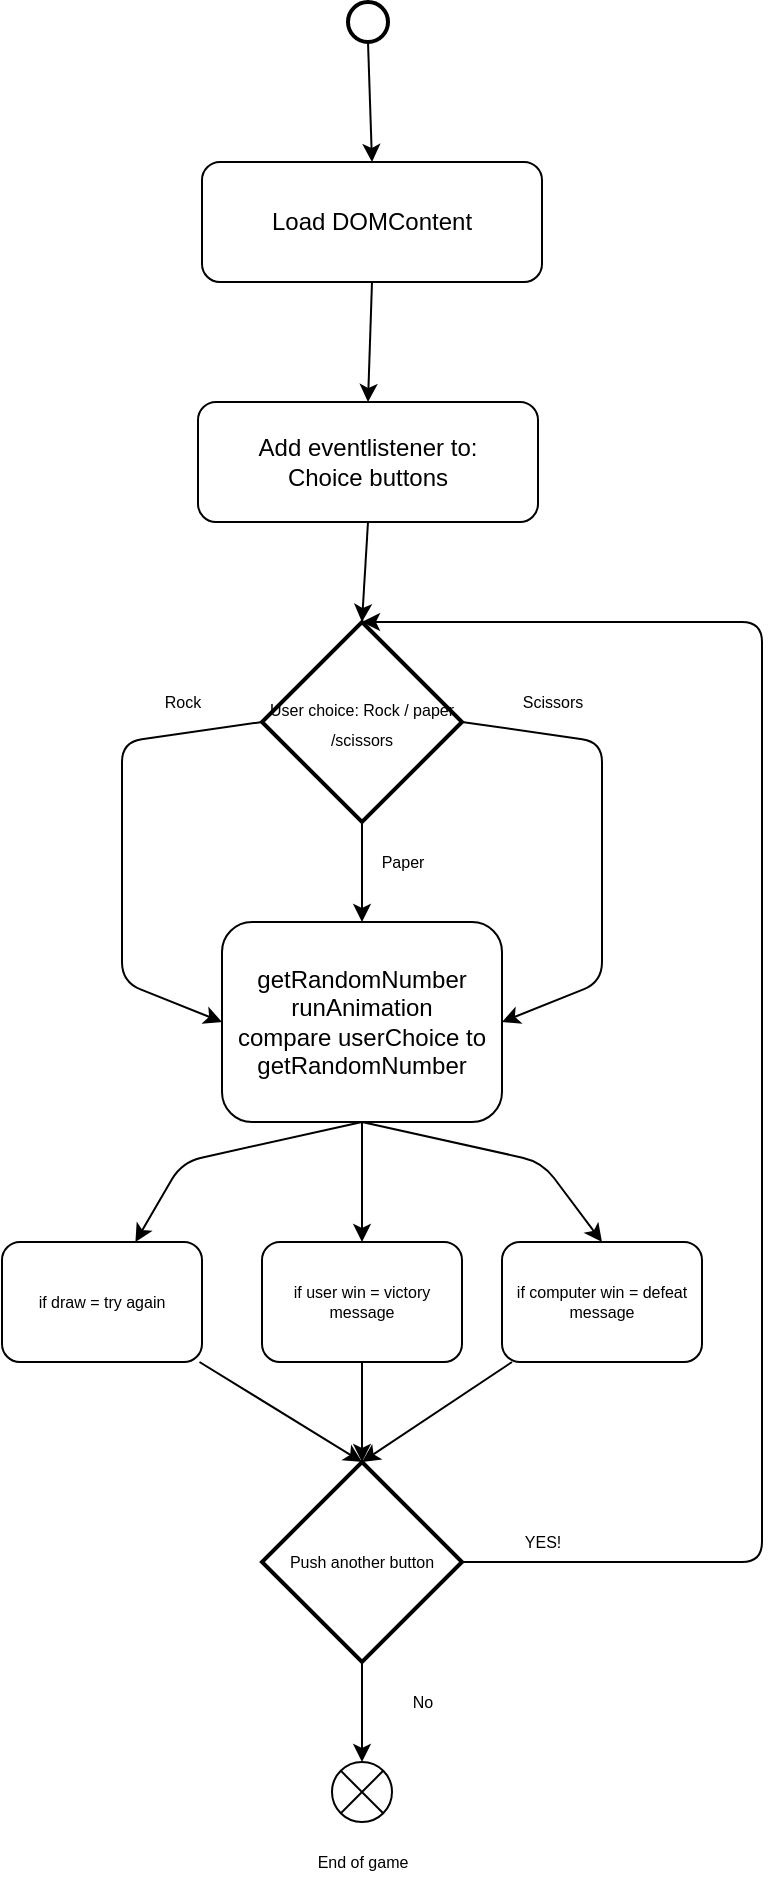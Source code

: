 <mxfile>
    <diagram id="C5RBs43oDa-KdzZeNtuy" name="Page-1">
        <mxGraphModel dx="757" dy="567" grid="1" gridSize="10" guides="1" tooltips="1" connect="1" arrows="1" fold="1" page="1" pageScale="1" pageWidth="827" pageHeight="1169" math="0" shadow="0">
            <root>
                <mxCell id="WIyWlLk6GJQsqaUBKTNV-0"/>
                <mxCell id="WIyWlLk6GJQsqaUBKTNV-1" parent="WIyWlLk6GJQsqaUBKTNV-0"/>
                <mxCell id="14" style="edgeStyle=none;html=1;exitX=0.5;exitY=1;exitDx=0;exitDy=0;exitPerimeter=0;entryX=0.5;entryY=0;entryDx=0;entryDy=0;" parent="WIyWlLk6GJQsqaUBKTNV-1" source="0" target="2" edge="1">
                    <mxGeometry relative="1" as="geometry"/>
                </mxCell>
                <mxCell id="0" value="" style="strokeWidth=2;html=1;shape=mxgraph.flowchart.start_2;whiteSpace=wrap;" parent="WIyWlLk6GJQsqaUBKTNV-1" vertex="1">
                    <mxGeometry x="393" y="70" width="20" height="20" as="geometry"/>
                </mxCell>
                <mxCell id="15" style="edgeStyle=none;html=1;exitX=0.5;exitY=1;exitDx=0;exitDy=0;entryX=0.5;entryY=0;entryDx=0;entryDy=0;" parent="WIyWlLk6GJQsqaUBKTNV-1" source="2" target="4" edge="1">
                    <mxGeometry relative="1" as="geometry"/>
                </mxCell>
                <mxCell id="2" value="Load DOMContent" style="rounded=1;whiteSpace=wrap;html=1;" parent="WIyWlLk6GJQsqaUBKTNV-1" vertex="1">
                    <mxGeometry x="320" y="150" width="170" height="60" as="geometry"/>
                </mxCell>
                <mxCell id="16" style="edgeStyle=none;html=1;exitX=0.5;exitY=1;exitDx=0;exitDy=0;entryX=0.5;entryY=0;entryDx=0;entryDy=0;entryPerimeter=0;" parent="WIyWlLk6GJQsqaUBKTNV-1" source="4" target="5" edge="1">
                    <mxGeometry relative="1" as="geometry"/>
                </mxCell>
                <mxCell id="4" value="Add eventlistener to:&lt;br&gt;Choice buttons" style="rounded=1;whiteSpace=wrap;html=1;" parent="WIyWlLk6GJQsqaUBKTNV-1" vertex="1">
                    <mxGeometry x="318" y="270" width="170" height="60" as="geometry"/>
                </mxCell>
                <mxCell id="17" style="edgeStyle=none;html=1;exitX=0;exitY=0.5;exitDx=0;exitDy=0;exitPerimeter=0;entryX=0;entryY=0.5;entryDx=0;entryDy=0;" parent="WIyWlLk6GJQsqaUBKTNV-1" source="5" target="12" edge="1">
                    <mxGeometry relative="1" as="geometry">
                        <Array as="points">
                            <mxPoint x="280" y="440"/>
                            <mxPoint x="280" y="560"/>
                        </Array>
                    </mxGeometry>
                </mxCell>
                <mxCell id="18" style="edgeStyle=none;html=1;exitX=1;exitY=0.5;exitDx=0;exitDy=0;exitPerimeter=0;entryX=1;entryY=0.5;entryDx=0;entryDy=0;" parent="WIyWlLk6GJQsqaUBKTNV-1" source="5" target="12" edge="1">
                    <mxGeometry relative="1" as="geometry">
                        <Array as="points">
                            <mxPoint x="520" y="440"/>
                            <mxPoint x="520" y="560"/>
                        </Array>
                    </mxGeometry>
                </mxCell>
                <mxCell id="19" style="edgeStyle=none;html=1;exitX=0.5;exitY=1;exitDx=0;exitDy=0;exitPerimeter=0;entryX=0.5;entryY=0;entryDx=0;entryDy=0;" parent="WIyWlLk6GJQsqaUBKTNV-1" source="5" target="12" edge="1">
                    <mxGeometry relative="1" as="geometry"/>
                </mxCell>
                <mxCell id="5" value="&lt;font style=&quot;font-size: 8px;&quot;&gt;User choice: Rock / paper /scissors&lt;/font&gt;" style="strokeWidth=2;html=1;shape=mxgraph.flowchart.decision;whiteSpace=wrap;" parent="WIyWlLk6GJQsqaUBKTNV-1" vertex="1">
                    <mxGeometry x="350" y="380" width="100" height="100" as="geometry"/>
                </mxCell>
                <mxCell id="21" style="edgeStyle=none;html=1;fontSize=8;entryX=0.5;entryY=0;entryDx=0;entryDy=0;" parent="WIyWlLk6GJQsqaUBKTNV-1" source="12" target="39" edge="1">
                    <mxGeometry relative="1" as="geometry">
                        <mxPoint x="400" y="680" as="targetPoint"/>
                    </mxGeometry>
                </mxCell>
                <mxCell id="35" style="edgeStyle=none;html=1;exitX=0.5;exitY=1;exitDx=0;exitDy=0;fontSize=8;entryX=0.5;entryY=0;entryDx=0;entryDy=0;" parent="WIyWlLk6GJQsqaUBKTNV-1" source="12" target="40" edge="1">
                    <mxGeometry relative="1" as="geometry">
                        <mxPoint x="500" y="680" as="targetPoint"/>
                        <Array as="points">
                            <mxPoint x="490" y="650"/>
                        </Array>
                    </mxGeometry>
                </mxCell>
                <mxCell id="36" style="edgeStyle=none;html=1;exitX=0.5;exitY=1;exitDx=0;exitDy=0;fontSize=8;entryX=0.667;entryY=0;entryDx=0;entryDy=0;entryPerimeter=0;" parent="WIyWlLk6GJQsqaUBKTNV-1" source="12" target="37" edge="1">
                    <mxGeometry relative="1" as="geometry">
                        <mxPoint x="300" y="680" as="targetPoint"/>
                        <Array as="points">
                            <mxPoint x="310" y="650"/>
                        </Array>
                    </mxGeometry>
                </mxCell>
                <mxCell id="12" value="getRandomNumber&lt;br&gt;runAnimation&lt;br&gt;compare userChoice to getRandomNumber" style="rounded=1;whiteSpace=wrap;html=1;" parent="WIyWlLk6GJQsqaUBKTNV-1" vertex="1">
                    <mxGeometry x="330" y="530" width="140" height="100" as="geometry"/>
                </mxCell>
                <mxCell id="28" style="edgeStyle=none;html=1;entryX=0.5;entryY=0;entryDx=0;entryDy=0;entryPerimeter=0;fontSize=8;" parent="WIyWlLk6GJQsqaUBKTNV-1" source="23" target="5" edge="1">
                    <mxGeometry relative="1" as="geometry">
                        <Array as="points">
                            <mxPoint x="600" y="850"/>
                            <mxPoint x="600" y="380"/>
                        </Array>
                    </mxGeometry>
                </mxCell>
                <mxCell id="30" style="edgeStyle=none;html=1;fontSize=8;" parent="WIyWlLk6GJQsqaUBKTNV-1" source="23" edge="1">
                    <mxGeometry relative="1" as="geometry">
                        <mxPoint x="400" y="950" as="targetPoint"/>
                    </mxGeometry>
                </mxCell>
                <mxCell id="23" value="Push another button" style="strokeWidth=2;html=1;shape=mxgraph.flowchart.decision;whiteSpace=wrap;fontSize=8;" parent="WIyWlLk6GJQsqaUBKTNV-1" vertex="1">
                    <mxGeometry x="350" y="800" width="100" height="100" as="geometry"/>
                </mxCell>
                <mxCell id="24" value="Rock" style="text;html=1;align=center;verticalAlign=middle;resizable=0;points=[];autosize=1;strokeColor=none;fillColor=none;fontSize=8;" parent="WIyWlLk6GJQsqaUBKTNV-1" vertex="1">
                    <mxGeometry x="290" y="410" width="40" height="20" as="geometry"/>
                </mxCell>
                <mxCell id="25" value="Paper" style="text;html=1;align=center;verticalAlign=middle;resizable=0;points=[];autosize=1;strokeColor=none;fillColor=none;fontSize=8;" parent="WIyWlLk6GJQsqaUBKTNV-1" vertex="1">
                    <mxGeometry x="400" y="490" width="40" height="20" as="geometry"/>
                </mxCell>
                <mxCell id="26" value="Scissors" style="text;html=1;align=center;verticalAlign=middle;resizable=0;points=[];autosize=1;strokeColor=none;fillColor=none;fontSize=8;" parent="WIyWlLk6GJQsqaUBKTNV-1" vertex="1">
                    <mxGeometry x="470" y="410" width="50" height="20" as="geometry"/>
                </mxCell>
                <mxCell id="29" value="YES!" style="text;html=1;align=center;verticalAlign=middle;resizable=0;points=[];autosize=1;strokeColor=none;fillColor=none;fontSize=8;" parent="WIyWlLk6GJQsqaUBKTNV-1" vertex="1">
                    <mxGeometry x="470" y="830" width="40" height="20" as="geometry"/>
                </mxCell>
                <mxCell id="32" value="" style="verticalLabelPosition=bottom;verticalAlign=top;html=1;shape=mxgraph.flowchart.or;fontSize=8;" parent="WIyWlLk6GJQsqaUBKTNV-1" vertex="1">
                    <mxGeometry x="385" y="950" width="30" height="30" as="geometry"/>
                </mxCell>
                <mxCell id="33" value="No" style="text;html=1;align=center;verticalAlign=middle;resizable=0;points=[];autosize=1;strokeColor=none;fillColor=none;fontSize=8;" parent="WIyWlLk6GJQsqaUBKTNV-1" vertex="1">
                    <mxGeometry x="415" y="910" width="30" height="20" as="geometry"/>
                </mxCell>
                <mxCell id="34" value="End of game" style="text;html=1;align=center;verticalAlign=middle;resizable=0;points=[];autosize=1;strokeColor=none;fillColor=none;fontSize=8;" parent="WIyWlLk6GJQsqaUBKTNV-1" vertex="1">
                    <mxGeometry x="365" y="990" width="70" height="20" as="geometry"/>
                </mxCell>
                <mxCell id="41" style="edgeStyle=none;html=1;entryX=0.5;entryY=0;entryDx=0;entryDy=0;entryPerimeter=0;fontSize=8;" parent="WIyWlLk6GJQsqaUBKTNV-1" source="37" target="23" edge="1">
                    <mxGeometry relative="1" as="geometry"/>
                </mxCell>
                <mxCell id="37" value="if draw = try again" style="rounded=1;whiteSpace=wrap;html=1;fontSize=8;" parent="WIyWlLk6GJQsqaUBKTNV-1" vertex="1">
                    <mxGeometry x="220" y="690" width="100" height="60" as="geometry"/>
                </mxCell>
                <mxCell id="42" style="edgeStyle=none;html=1;fontSize=8;" parent="WIyWlLk6GJQsqaUBKTNV-1" source="39" edge="1">
                    <mxGeometry relative="1" as="geometry">
                        <mxPoint x="400" y="800" as="targetPoint"/>
                    </mxGeometry>
                </mxCell>
                <mxCell id="39" value="if user win = victory message" style="rounded=1;whiteSpace=wrap;html=1;fontSize=8;" parent="WIyWlLk6GJQsqaUBKTNV-1" vertex="1">
                    <mxGeometry x="350" y="690" width="100" height="60" as="geometry"/>
                </mxCell>
                <mxCell id="43" style="edgeStyle=none;html=1;fontSize=8;" parent="WIyWlLk6GJQsqaUBKTNV-1" source="40" edge="1">
                    <mxGeometry relative="1" as="geometry">
                        <mxPoint x="400" y="800" as="targetPoint"/>
                    </mxGeometry>
                </mxCell>
                <mxCell id="40" value="if computer win = defeat message" style="rounded=1;whiteSpace=wrap;html=1;fontSize=8;" parent="WIyWlLk6GJQsqaUBKTNV-1" vertex="1">
                    <mxGeometry x="470" y="690" width="100" height="60" as="geometry"/>
                </mxCell>
            </root>
        </mxGraphModel>
    </diagram>
</mxfile>